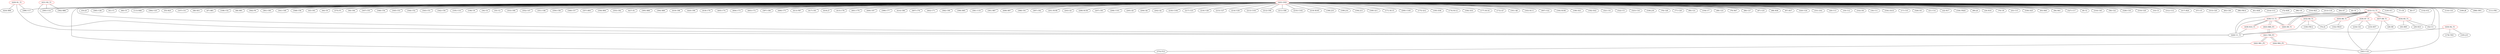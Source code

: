 graph {
	429 [label="(429) R1_T1" color=red]
	424 [label="(424) R96"]
	396 [label="(396) U17"]
	428 [label="(428) U1_T1"]
	430 [label="(430) R2_T1" color=red]
	178 [label="(178) TH3"]
	195 [label="(195) J15"]
	428 [label="(428) U1_T1"]
	431 [label="(431) R3_T1" color=red]
	392 [label="(392) R86"]
	393 [label="(393) U14"]
	428 [label="(428) U1_T1"]
	432 [label="(432) R4_T1" color=red]
	70 [label="(70) J3"]
	100 [label="(100) FB12"]
	428 [label="(428) U1_T1"]
	433 [label="(433) U2_T1" color=red]
	436 [label="(436) R7_T1"]
	437 [label="(437) R8_T1"]
	434 [label="(434) R5_T1"]
	435 [label="(435) R6_T1"]
	438 [label="(438) U3_T1"]
	428 [label="(428) U1_T1"]
	440 [label="(440) R9_T1"]
	434 [label="(434) R5_T1" color=red]
	29 [label="(29) R10"]
	45 [label="(45) R95"]
	52 [label="(52) U1"]
	433 [label="(433) U2_T1"]
	435 [label="(435) R6_T1" color=red]
	70 [label="(70) J3"]
	102 [label="(102) FB19"]
	433 [label="(433) U2_T1"]
	436 [label="(436) R7_T1" color=red]
	363 [label="(363) U16"]
	233 [label="(233) R57"]
	234 [label="(234) C41"]
	433 [label="(433) U2_T1"]
	437 [label="(437) R8_T1" color=red]
	363 [label="(363) U16"]
	28 [label="(28) R9"]
	433 [label="(433) U2_T1"]
	438 [label="(438) U3_T1" color=red]
	433 [label="(433) U2_T1"]
	428 [label="(428) U1_T1"]
	440 [label="(440) R9_T1"]
	439 [label="(439) R10_T1"]
	443 [label="(443) R80_P3"]
	439 [label="(439) R10_T1" color=red]
	438 [label="(438) U3_T1"]
	428 [label="(428) U1_T1"]
	440 [label="(440) R9_T1" color=red]
	433 [label="(433) U2_T1"]
	438 [label="(438) U3_T1"]
	441 [label="(441) T80_P3" color=red]
	442 [label="(442) R81_P3"]
	444 [label="(444) R82_P3"]
	443 [label="(443) R80_P3"]
	442 [label="(442) R81_P3" color=red]
	374 [label="(374) P14"]
	441 [label="(441) T80_P3"]
	443 [label="(443) R80_P3" color=red]
	438 [label="(438) U3_T1"]
	441 [label="(441) T80_P3"]
	444 [label="(444) R82_P3" color=red]
	363 [label="(363) U16"]
	441 [label="(441) T80_P3"]
	445 [label="(445) GND" color=red]
	120 [label="(120) IC1"]
	374 [label="(374) P14"]
	7 [label="(7) C8"]
	6 [label="(6) C7"]
	132 [label="(132) IC2"]
	363 [label="(363) U16"]
	52 [label="(52) U1"]
	110 [label="(110) C33"]
	109 [label="(109) J6"]
	366 [label="(366) SW1"]
	111 [label="(111) FB1"]
	53 [label="(53) J5"]
	365 [label="(365) U26"]
	41 [label="(41) C1"]
	40 [label="(40) C5"]
	113 [label="(113) R48"]
	364 [label="(364) U25"]
	55 [label="(55) R25"]
	107 [label="(107) C31"]
	48 [label="(48) R31"]
	47 [label="(47) R81"]
	108 [label="(108) C32"]
	46 [label="(46) R91"]
	362 [label="(362) P4"]
	361 [label="(361) C85"]
	341 [label="(341) C49"]
	348 [label="(348) C56"]
	43 [label="(43) C63"]
	44 [label="(44) C9"]
	375 [label="(375) P1"]
	56 [label="(56) C64"]
	347 [label="(347) C55"]
	346 [label="(346) C54"]
	345 [label="(345) C53"]
	344 [label="(344) C52"]
	343 [label="(343) C51"]
	342 [label="(342) C50"]
	105 [label="(105) U10"]
	106 [label="(106) U9"]
	34 [label="(34) C4"]
	35 [label="(35) U2"]
	353 [label="(353) C69"]
	352 [label="(352) C47"]
	351 [label="(351) C48"]
	350 [label="(350) C58"]
	349 [label="(349) C57"]
	357 [label="(357) R93"]
	356 [label="(356) R94"]
	355 [label="(355) C82"]
	427 [label="(427) X1"]
	396 [label="(396) U17"]
	395 [label="(395) R88"]
	394 [label="(394) R89"]
	419 [label="(419) C98"]
	420 [label="(420) C99"]
	418 [label="(418) C79"]
	405 [label="(405) C74"]
	404 [label="(404) C73"]
	403 [label="(403) C72"]
	397 [label="(397) C80"]
	406 [label="(406) C75"]
	413 [label="(413) FB7"]
	417 [label="(417) C81"]
	416 [label="(416) J7"]
	415 [label="(415) C78"]
	401 [label="(401) C70"]
	400 [label="(400) C67"]
	399 [label="(399) C77"]
	414 [label="(414) C68"]
	407 [label="(407) C76"]
	402 [label="(402) C71"]
	382 [label="(382) C90"]
	390 [label="(390) R85"]
	381 [label="(381) U19"]
	391 [label="(391) R87"]
	393 [label="(393) U14"]
	408 [label="(408) R97"]
	388 [label="(388) C61"]
	387 [label="(387) C62"]
	392 [label="(392) R86"]
	201 [label="(201) R108"]
	203 [label="(203) Q3"]
	208 [label="(208) R158"]
	207 [label="(207) C83"]
	206 [label="(206) C101"]
	205 [label="(205) Q5"]
	204 [label="(204) Q4"]
	202 [label="(202) Q2"]
	218 [label="(218) C104"]
	217 [label="(217) U23"]
	216 [label="(216) U28"]
	215 [label="(215) U27"]
	214 [label="(214) U29"]
	213 [label="(213) C103"]
	212 [label="(212) C94"]
	211 [label="(211) C89"]
	210 [label="(210) C102"]
	219 [label="(219) R165"]
	196 [label="(196) J10"]
	199 [label="(199) J14"]
	194 [label="(194) J13"]
	169 [label="(169) Q11"]
	171 [label="(171) R115"]
	200 [label="(200) C100"]
	175 [label="(175) Q12"]
	185 [label="(185) D36"]
	174 [label="(174) R112"]
	184 [label="(184) D33"]
	177 [label="(177) R116"]
	172 [label="(172) Q7"]
	161 [label="(161) Q6"]
	163 [label="(163) R111"]
	367 [label="(367) U22"]
	164 [label="(164) R106"]
	180 [label="(180) D21"]
	182 [label="(182) D22"]
	321 [label="(321) U4"]
	322 [label="(322) U3"]
	323 [label="(323) C16"]
	338 [label="(338) J18"]
	78 [label="(78) C28"]
	77 [label="(77) C29"]
	90 [label="(90) C21"]
	104 [label="(104) U7"]
	69 [label="(69) C23"]
	76 [label="(76) R47"]
	68 [label="(68) C27"]
	67 [label="(67) C25"]
	88 [label="(88) R36"]
	87 [label="(87) R37"]
	320 [label="(320) U24"]
	331 [label="(331) ZA1"]
	20 [label="(20) C13"]
	19 [label="(19) C12"]
	332 [label="(332) D4"]
	18 [label="(18) C11"]
	334 [label="(334) ZA14"]
	17 [label="(17) C10"]
	326 [label="(326) D3"]
	21 [label="(21) C14"]
	22 [label="(22) R17"]
	336 [label="(336) FB20"]
	80 [label="(80) J4"]
	24 [label="(24) R19"]
	79 [label="(79) U8"]
	25 [label="(25) C15"]
	339 [label="(339) D25"]
	93 [label="(93) R40"]
	94 [label="(94) R41"]
	327 [label="(327) C17"]
	9 [label="(9) C2"]
	318 [label="(318) C45"]
	58 [label="(58) C22"]
	328 [label="(328) C18"]
	319 [label="(319) U20"]
	10 [label="(10) C3"]
	312 [label="(312) U12"]
	317 [label="(317) R24"]
	57 [label="(57) U5"]
	315 [label="(315) C20"]
	83 [label="(83) C30"]
	98 [label="(98) FB14"]
	61 [label="(61) R38"]
	314 [label="(314) U13"]
	72 [label="(72) R39"]
	96 [label="(96) U6"]
	316 [label="(316) R23"]
	313 [label="(313) C19"]
	64 [label="(64) D7"]
	8 [label="(8) C6"]
	433 [label="(433) U2_T1"]
	438 [label="(438) U3_T1"]
	428 [label="(428) U1_T1"]
	429 -- 424
	429 -- 396
	429 -- 428
	430 -- 178
	430 -- 195
	430 -- 428
	431 -- 392
	431 -- 393
	431 -- 428
	432 -- 70
	432 -- 100
	432 -- 428
	433 -- 436
	433 -- 437
	433 -- 434
	433 -- 435
	433 -- 438
	433 -- 428
	433 -- 440
	434 -- 29
	434 -- 45
	434 -- 52
	434 -- 433
	435 -- 70
	435 -- 102
	435 -- 433
	436 -- 363
	436 -- 233
	436 -- 234
	436 -- 433
	437 -- 363
	437 -- 28
	437 -- 433
	438 -- 433
	438 -- 428
	438 -- 440
	438 -- 439
	438 -- 443
	439 -- 438
	439 -- 428
	440 -- 433
	440 -- 438
	441 -- 442
	441 -- 444
	441 -- 443
	442 -- 374
	442 -- 441
	443 -- 438
	443 -- 441
	444 -- 363
	444 -- 441
	445 -- 120
	445 -- 374
	445 -- 7
	445 -- 6
	445 -- 132
	445 -- 363
	445 -- 52
	445 -- 110
	445 -- 109
	445 -- 366
	445 -- 111
	445 -- 53
	445 -- 365
	445 -- 41
	445 -- 40
	445 -- 113
	445 -- 364
	445 -- 55
	445 -- 107
	445 -- 48
	445 -- 47
	445 -- 108
	445 -- 46
	445 -- 362
	445 -- 361
	445 -- 341
	445 -- 348
	445 -- 43
	445 -- 44
	445 -- 375
	445 -- 56
	445 -- 347
	445 -- 346
	445 -- 345
	445 -- 344
	445 -- 343
	445 -- 342
	445 -- 105
	445 -- 106
	445 -- 34
	445 -- 35
	445 -- 353
	445 -- 352
	445 -- 351
	445 -- 350
	445 -- 349
	445 -- 357
	445 -- 356
	445 -- 355
	445 -- 427
	445 -- 396
	445 -- 395
	445 -- 394
	445 -- 419
	445 -- 420
	445 -- 418
	445 -- 405
	445 -- 404
	445 -- 403
	445 -- 397
	445 -- 406
	445 -- 413
	445 -- 417
	445 -- 416
	445 -- 415
	445 -- 401
	445 -- 400
	445 -- 399
	445 -- 414
	445 -- 407
	445 -- 402
	445 -- 382
	445 -- 390
	445 -- 381
	445 -- 391
	445 -- 393
	445 -- 408
	445 -- 388
	445 -- 387
	445 -- 392
	445 -- 201
	445 -- 203
	445 -- 208
	445 -- 207
	445 -- 206
	445 -- 205
	445 -- 204
	445 -- 202
	445 -- 218
	445 -- 217
	445 -- 216
	445 -- 215
	445 -- 214
	445 -- 213
	445 -- 212
	445 -- 211
	445 -- 210
	445 -- 219
	445 -- 196
	445 -- 199
	445 -- 194
	445 -- 169
	445 -- 171
	445 -- 200
	445 -- 175
	445 -- 185
	445 -- 174
	445 -- 184
	445 -- 177
	445 -- 172
	445 -- 161
	445 -- 163
	445 -- 367
	445 -- 164
	445 -- 180
	445 -- 182
	445 -- 321
	445 -- 322
	445 -- 323
	445 -- 338
	445 -- 78
	445 -- 77
	445 -- 90
	445 -- 104
	445 -- 69
	445 -- 76
	445 -- 68
	445 -- 67
	445 -- 88
	445 -- 87
	445 -- 320
	445 -- 331
	445 -- 20
	445 -- 19
	445 -- 332
	445 -- 18
	445 -- 334
	445 -- 17
	445 -- 326
	445 -- 21
	445 -- 22
	445 -- 336
	445 -- 80
	445 -- 24
	445 -- 79
	445 -- 25
	445 -- 339
	445 -- 93
	445 -- 94
	445 -- 327
	445 -- 9
	445 -- 318
	445 -- 58
	445 -- 328
	445 -- 319
	445 -- 10
	445 -- 312
	445 -- 317
	445 -- 57
	445 -- 315
	445 -- 83
	445 -- 98
	445 -- 61
	445 -- 314
	445 -- 72
	445 -- 96
	445 -- 316
	445 -- 313
	445 -- 64
	445 -- 8
	445 -- 433
	445 -- 438
	445 -- 428
}